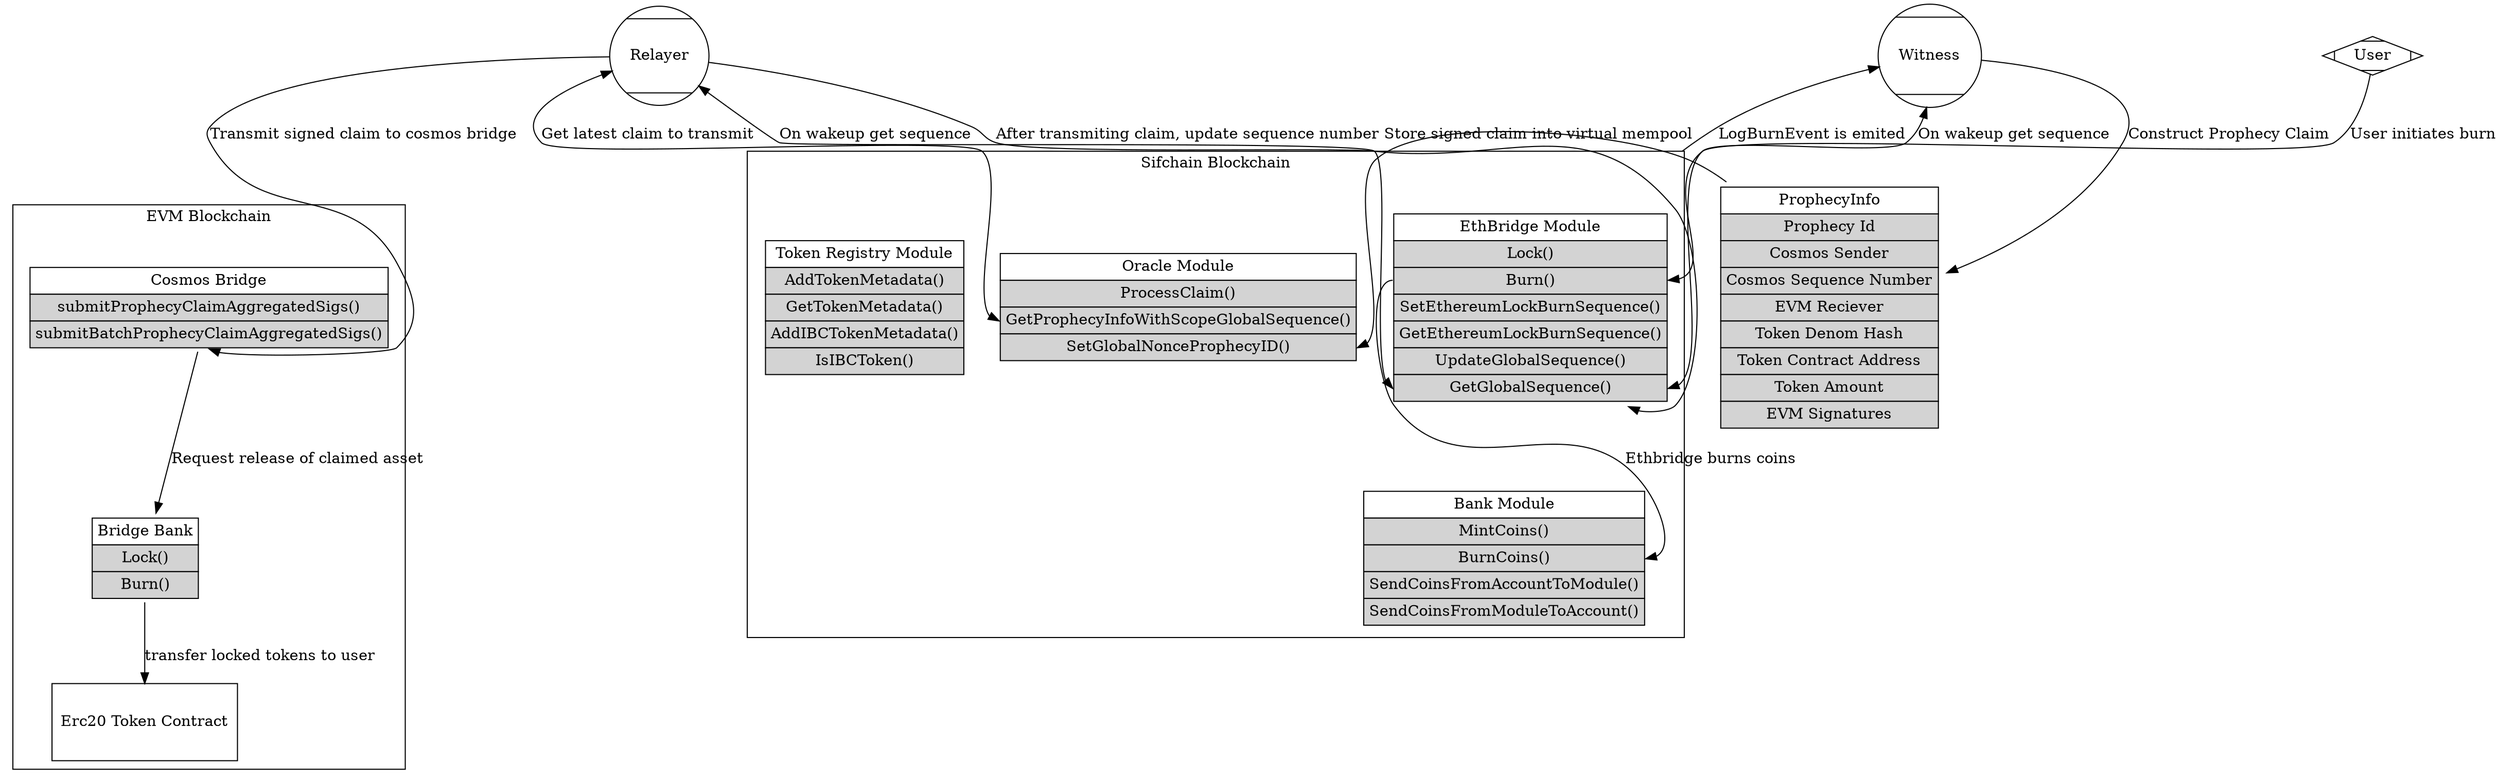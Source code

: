 digraph evmnative {
  compound=true
  subgraph clustereth {
    label="EVM Blockchain"
  token [shape=rectangle, label="Erc20 Token Contract", height=1, width=1]
  bridgebank [shape=none, label=<<TABLE BORDER="0" CELLBORDER="1" CELLSPACING="0" CELLPADDING="4">
  <TR>
    <TD>Bridge Bank</TD>
  </TR>
  <TR>
    <TD BGCOLOR="lightgray" PORT="lock">Lock()</TD>
  </TR>
    <TR>
    <TD BGCOLOR="lightgray" PORT="burn">Burn()</TD>
  </TR>
</TABLE>>]
  cosmosbridge [shape=none, label=<<TABLE BORDER="0" CELLBORDER="1" CELLSPACING="0" CELLPADDING="4">
  <TR>
    <TD>Cosmos Bridge</TD>
  </TR>
  <TR>
    <TD BGCOLOR="lightgray" PORT="submit">submitProphecyClaimAggregatedSigs()</TD>
  </TR>
    <TR>
    <TD BGCOLOR="lightgray" PORT="submitBatch">submitBatchProphecyClaimAggregatedSigs()</TD>
  </TR>
</TABLE>>]
  }
  subgraph clustersif {
    label="Sifchain Blockchain"
    bank [shape=none, label=<
    <TABLE BORDER="0" CELLBORDER="1" CELLSPACING="0" CELLPADDING="4">
  <TR>
    <TD>Bank Module</TD>
  </TR>
  <TR>
    <TD BGCOLOR="lightgray" PORT="mint">MintCoins()</TD>
  </TR>
    <TR>
    <TD BGCOLOR="lightgray" PORT="burn">BurnCoins()</TD>
  </TR>
      <TR>
    <TD BGCOLOR="lightgray" PORT="toModule">SendCoinsFromAccountToModule()</TD>
  </TR>
      <TR>
    <TD BGCOLOR="lightgray" PORT="fromModule">SendCoinsFromModuleToAccount()</TD>
  </TR>
</TABLE>
    >]
    ethbridge [shape=none, label=<
    <TABLE BORDER="0" CELLBORDER="1" CELLSPACING="0" CELLPADDING="4">
  <TR>
    <TD>EthBridge Module</TD>
  </TR>
  <TR>
    <TD BGCOLOR="lightgray" PORT="lock">Lock()</TD>
  </TR>
    <TR>
    <TD BGCOLOR="lightgray" PORT="burn">Burn()</TD>
  </TR>
  <TR>
  <TD BGCOLOR="lightgray" PORT="setEthNonce">SetEthereumLockBurnSequence()</TD>
  </TR>
  <TR>
  <TD BGCOLOR="lightgray" PORT="getEthNonce">GetEthereumLockBurnSequence()</TD>
  </TR>
  <TR>
  <TD BGCOLOR="lightgray" PORT="updateNonce">UpdateGlobalSequence()</TD>
  </TR>
  <TR>
  <TD BGCOLOR="lightgray" PORT="getNonce">GetGlobalSequence()</TD>
  </TR>
</TABLE>
    >]
        oracle [shape=none, label=<
    <TABLE BORDER="0" CELLBORDER="1" CELLSPACING="0" CELLPADDING="4">
  <TR>
    <TD>Oracle Module</TD>
  </TR>
    <TR>
    <TD BGCOLOR="lightgray" PORT="claim">ProcessClaim()</TD>
  </TR>
  <TR>
  <TD BGCOLOR="lightgray" PORT="getTransaction">GetProphecyInfoWithScopeGlobalSequence()</TD>
  </TR>
  <TR>
  <TD BGCOLOR="lightgray" PORT="setTransaction">SetGlobalNonceProphecyID()</TD>
  </TR>
</TABLE>
    >]
        metadata [shape=none, label=<
    <TABLE BORDER="0" CELLBORDER="1" CELLSPACING="0" CELLPADDING="4">
  <TR>
    <TD>Token Registry Module</TD>
  </TR>
  <TR>
    <TD BGCOLOR="lightgray" PORT="add">AddTokenMetadata()</TD>
  </TR>
    <TR>
    <TD BGCOLOR="lightgray" PORT="get">GetTokenMetadata()</TD>
  </TR>
 <TR>
    <TD BGCOLOR="lightgray" PORT="addIBC">AddIBCTokenMetadata()</TD>
  </TR>
     <TR>
    <TD BGCOLOR="lightgray" PORT="isIBC">IsIBCToken()</TD>
  </TR>
</TABLE>
    >]
  }  relayer [shape=Mcircle, label="Relayer"]
  witness [shape=Mcircle, label="Witness"]
  user [shape=Mdiamond, label="User"]
  sifClaim [shape=none, label=<
  <TABLE BORDER="0" CELLBORDER="1" CELLSPACING="0" CELLPADDING="4">
  <TR>
    <TD>ProphecyInfo</TD>
  </TR>
  <TR>
  <TD BGCOLOR="lightgray" PORT="network">Prophecy Id</TD>
  </TR>
  <TR>
  <TD BGCOLOR="lightgray" PORT="sequence">Cosmos Sender</TD>
  </TR>
  <TR>
    <TD BGCOLOR="lightgray" PORT="denom">Cosmos Sequence Number</TD>
  </TR>
    <TR>
    <TD BGCOLOR="lightgray" PORT="value">EVM Reciever</TD>
  </TR>
      <TR>
    <TD BGCOLOR="lightgray" PORT="value">Token Denom Hash</TD>
  </TR>    
  <TR>
    <TD BGCOLOR="lightgray" PORT="value">Token Contract Address</TD>
  </TR>    
  <TR>
    <TD BGCOLOR="lightgray" PORT="value">Token Amount</TD>
  </TR>
      <TR>
    <TD BGCOLOR="lightgray" PORT="value">EVM Signatures</TD>
  </TR>
</TABLE>
  >]

  user -> ethbridge:burn [label="User initiates burn"]
  ethbridge:burn -> bank:burn [label="Ethbridge burns coins" ]
  ethbridge -> witness [label="LogBurnEvent is emited", ltail="clustersif"]
  witness -> ethbridge:getNonce [label="On wakeup get sequence", dir=both]
  witness -> sifClaim [label="Construct Prophecy Claim" ]
  sifClaim -> oracle:setTransaction [label="Store signed claim into virtual mempool" ]
  relayer -> ethbridge:getNonce [label="On wakeup get sequence", dir=both]
  relayer -> oracle:getTransaction [label="Get latest claim to transmit", dir=both]
  relayer -> cosmosbridge:submitBatch [label="Transmit signed claim to cosmos bridge" ]
  relayer -> ethbridge:setNonce [label="After transmiting claim, update sequence number"]
  cosmosbridge -> bridgebank [label="Request release of claimed asset"]
  bridgebank -> token [label="transfer locked tokens to user"]


}

